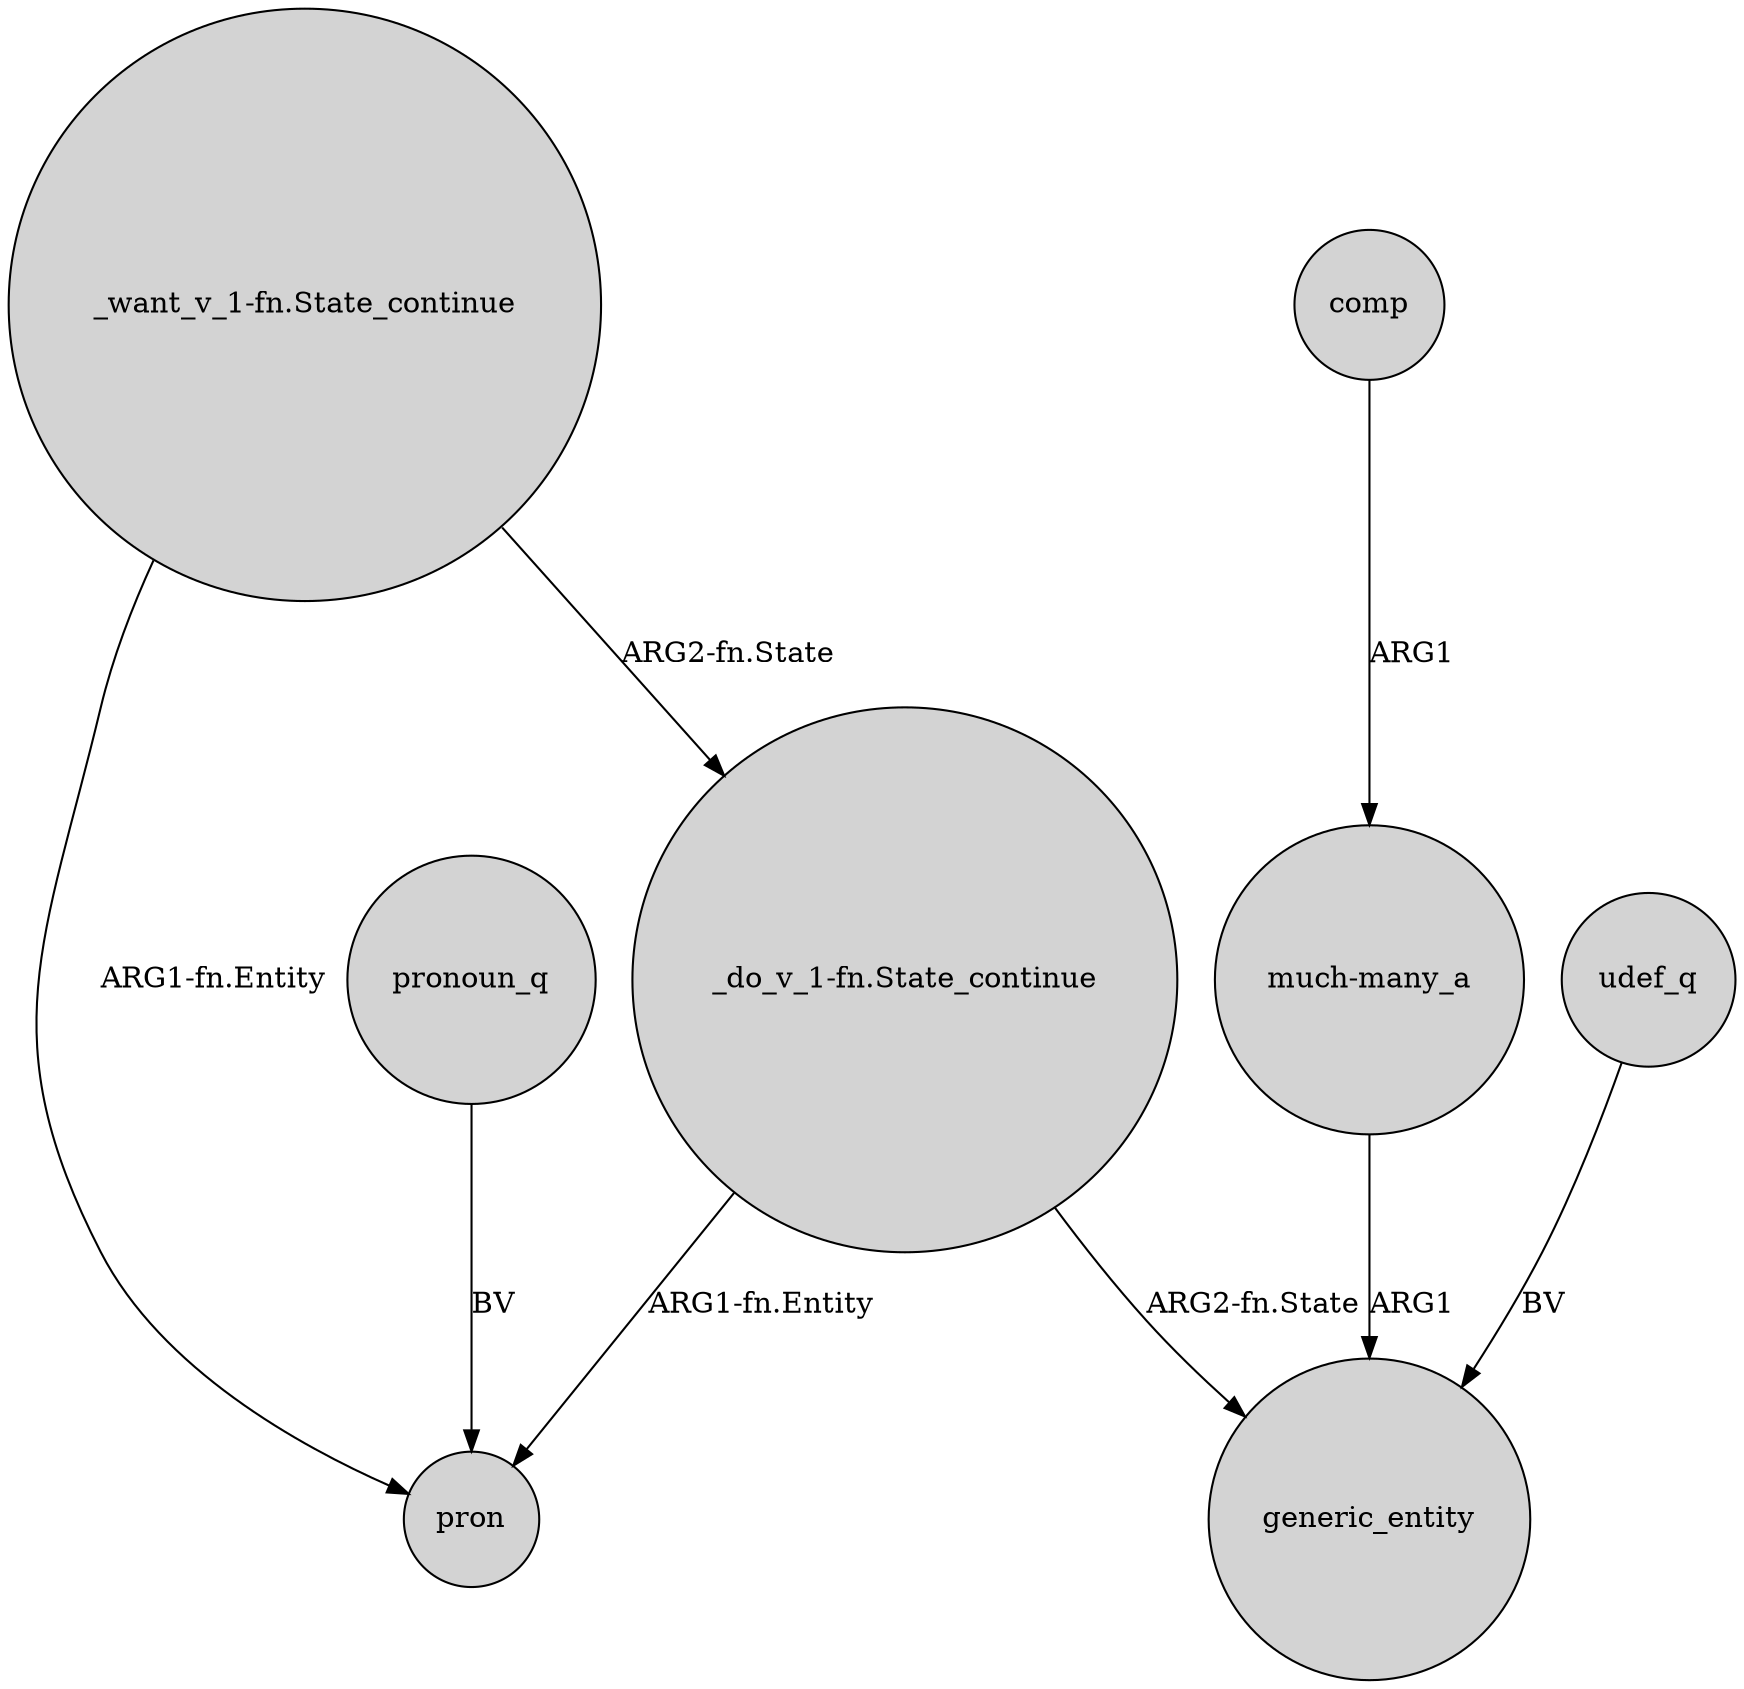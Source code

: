 digraph {
	node [shape=circle style=filled]
	"_want_v_1-fn.State_continue" -> pron [label="ARG1-fn.Entity"]
	"much-many_a" -> generic_entity [label=ARG1]
	"_do_v_1-fn.State_continue" -> generic_entity [label="ARG2-fn.State"]
	"_want_v_1-fn.State_continue" -> "_do_v_1-fn.State_continue" [label="ARG2-fn.State"]
	udef_q -> generic_entity [label=BV]
	pronoun_q -> pron [label=BV]
	comp -> "much-many_a" [label=ARG1]
	"_do_v_1-fn.State_continue" -> pron [label="ARG1-fn.Entity"]
}
